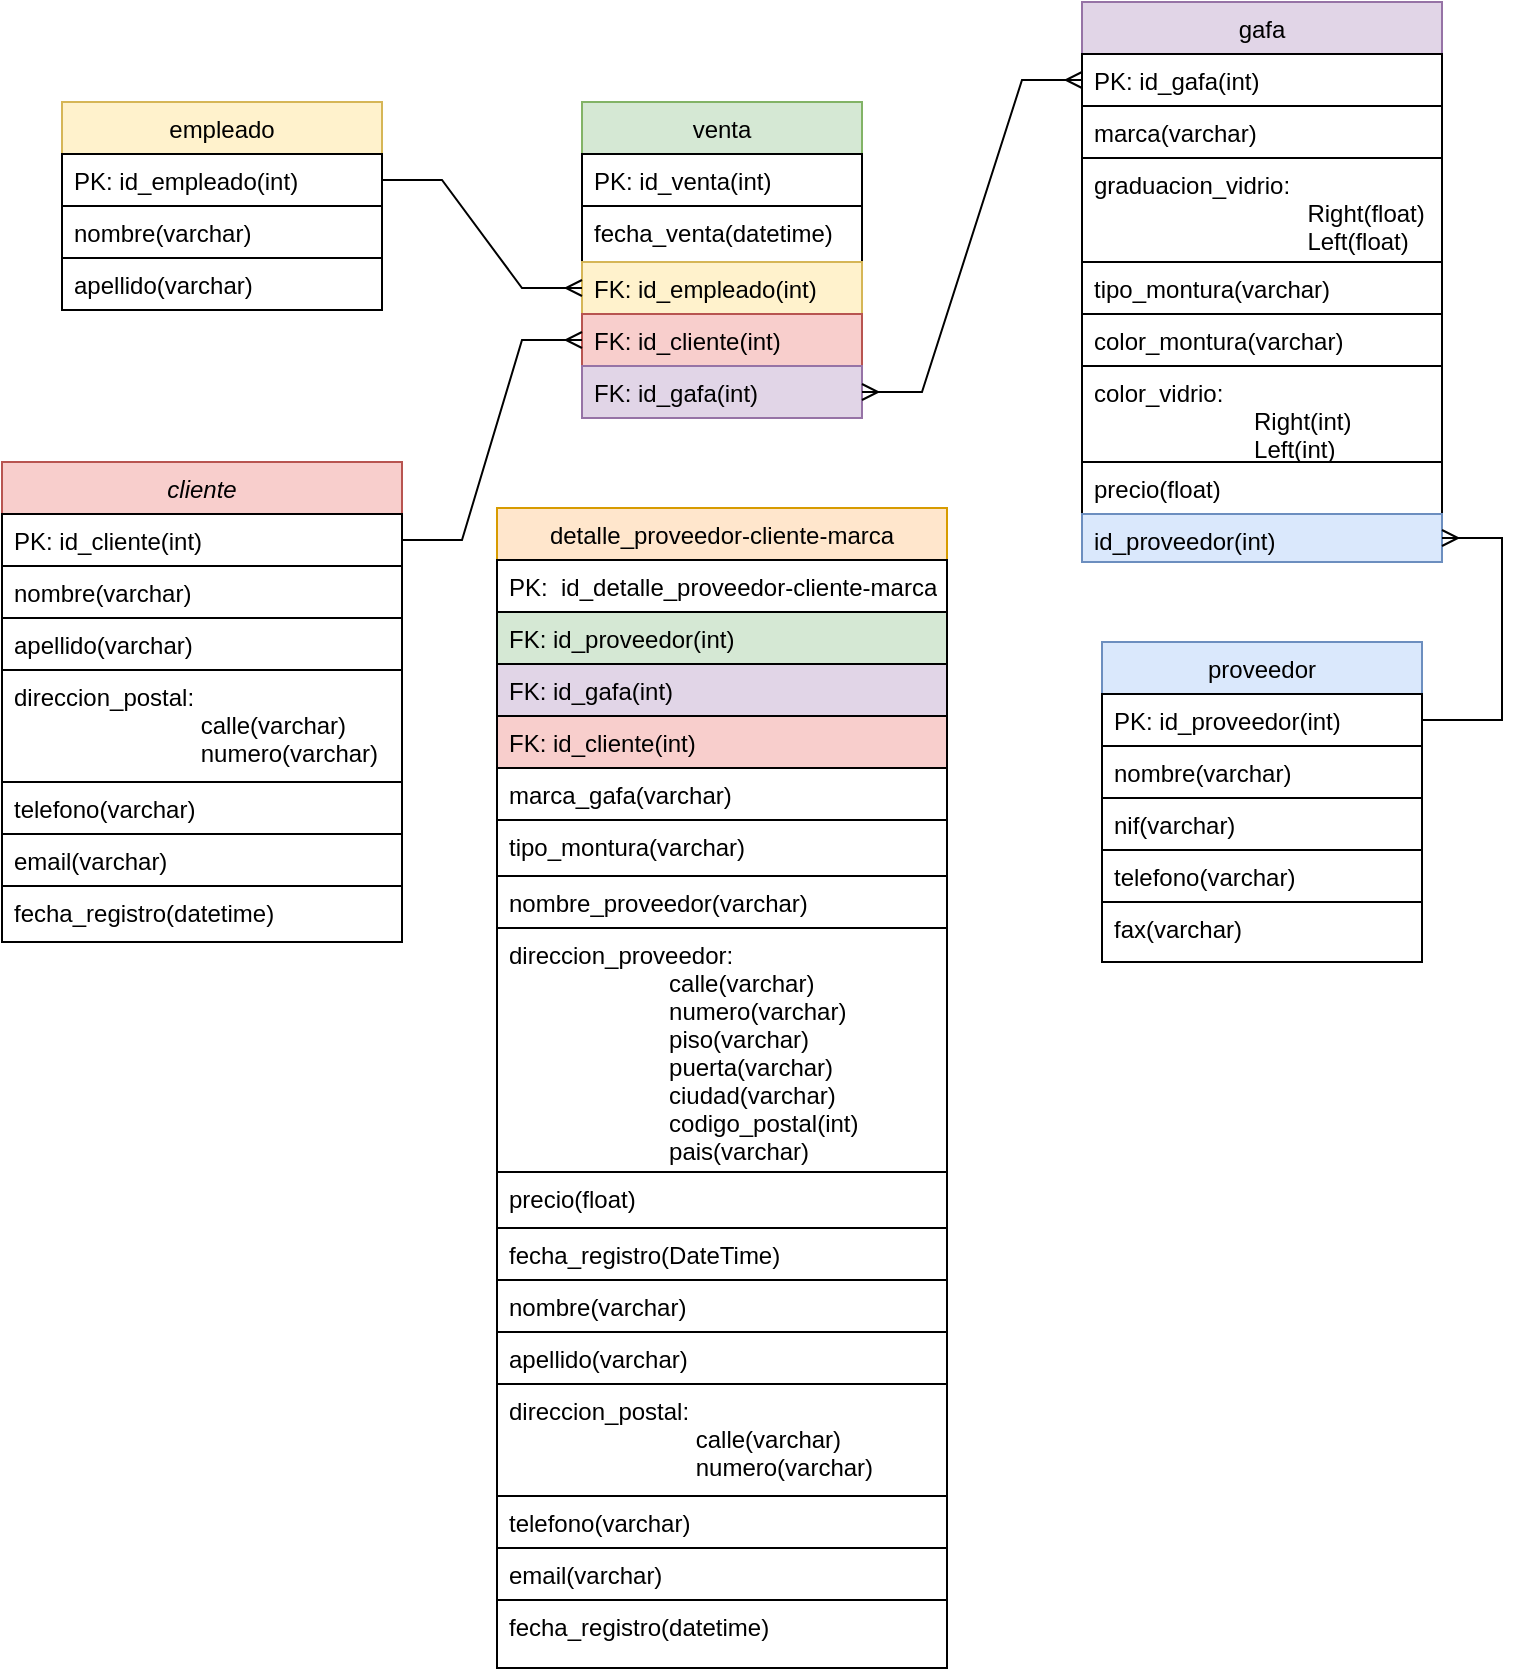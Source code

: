 <mxfile version="23.0.1" type="device">
  <diagram id="C5RBs43oDa-KdzZeNtuy" name="Page-1">
    <mxGraphModel dx="835" dy="684" grid="1" gridSize="10" guides="1" tooltips="1" connect="1" arrows="1" fold="1" page="1" pageScale="1" pageWidth="827" pageHeight="1169" math="0" shadow="0">
      <root>
        <mxCell id="WIyWlLk6GJQsqaUBKTNV-0" />
        <mxCell id="WIyWlLk6GJQsqaUBKTNV-1" parent="WIyWlLk6GJQsqaUBKTNV-0" />
        <mxCell id="zkfFHV4jXpPFQw0GAbJ--0" value="cliente" style="swimlane;fontStyle=2;align=center;verticalAlign=top;childLayout=stackLayout;horizontal=1;startSize=26;horizontalStack=0;resizeParent=1;resizeLast=0;collapsible=1;marginBottom=0;rounded=0;shadow=0;strokeWidth=1;fillColor=#f8cecc;strokeColor=#b85450;" parent="WIyWlLk6GJQsqaUBKTNV-1" vertex="1">
          <mxGeometry x="10" y="290" width="200" height="240" as="geometry">
            <mxRectangle x="230" y="140" width="160" height="26" as="alternateBounds" />
          </mxGeometry>
        </mxCell>
        <mxCell id="zkfFHV4jXpPFQw0GAbJ--1" value="PK: id_cliente(int)" style="text;align=left;verticalAlign=top;spacingLeft=4;spacingRight=4;overflow=hidden;rotatable=0;points=[[0,0.5],[1,0.5]];portConstraint=eastwest;strokeColor=default;" parent="zkfFHV4jXpPFQw0GAbJ--0" vertex="1">
          <mxGeometry y="26" width="200" height="26" as="geometry" />
        </mxCell>
        <mxCell id="zkfFHV4jXpPFQw0GAbJ--2" value="nombre(varchar)" style="text;align=left;verticalAlign=top;spacingLeft=4;spacingRight=4;overflow=hidden;rotatable=0;points=[[0,0.5],[1,0.5]];portConstraint=eastwest;rounded=0;shadow=0;html=0;strokeColor=default;" parent="zkfFHV4jXpPFQw0GAbJ--0" vertex="1">
          <mxGeometry y="52" width="200" height="26" as="geometry" />
        </mxCell>
        <mxCell id="zkfFHV4jXpPFQw0GAbJ--3" value="apellido(varchar)" style="text;align=left;verticalAlign=top;spacingLeft=4;spacingRight=4;overflow=hidden;rotatable=0;points=[[0,0.5],[1,0.5]];portConstraint=eastwest;rounded=0;shadow=0;html=0;strokeColor=default;" parent="zkfFHV4jXpPFQw0GAbJ--0" vertex="1">
          <mxGeometry y="78" width="200" height="26" as="geometry" />
        </mxCell>
        <mxCell id="82wqBcHYUEcF36yQEHFn-0" value="direccion_postal:&#xa;                            calle(varchar)&#xa;                            numero(varchar)" style="text;align=left;verticalAlign=top;spacingLeft=4;spacingRight=4;overflow=hidden;rotatable=0;points=[[0,0.5],[1,0.5]];portConstraint=eastwest;rounded=0;shadow=0;html=0;strokeColor=default;" vertex="1" parent="zkfFHV4jXpPFQw0GAbJ--0">
          <mxGeometry y="104" width="200" height="56" as="geometry" />
        </mxCell>
        <mxCell id="82wqBcHYUEcF36yQEHFn-1" value="telefono(varchar)" style="text;align=left;verticalAlign=top;spacingLeft=4;spacingRight=4;overflow=hidden;rotatable=0;points=[[0,0.5],[1,0.5]];portConstraint=eastwest;rounded=0;shadow=0;html=0;strokeColor=default;" vertex="1" parent="zkfFHV4jXpPFQw0GAbJ--0">
          <mxGeometry y="160" width="200" height="26" as="geometry" />
        </mxCell>
        <mxCell id="82wqBcHYUEcF36yQEHFn-2" value="email(varchar)" style="text;align=left;verticalAlign=top;spacingLeft=4;spacingRight=4;overflow=hidden;rotatable=0;points=[[0,0.5],[1,0.5]];portConstraint=eastwest;rounded=0;shadow=0;html=0;strokeColor=default;" vertex="1" parent="zkfFHV4jXpPFQw0GAbJ--0">
          <mxGeometry y="186" width="200" height="26" as="geometry" />
        </mxCell>
        <mxCell id="82wqBcHYUEcF36yQEHFn-3" value="fecha_registro(datetime)" style="text;align=left;verticalAlign=top;spacingLeft=4;spacingRight=4;overflow=hidden;rotatable=0;points=[[0,0.5],[1,0.5]];portConstraint=eastwest;rounded=0;shadow=0;html=0;strokeColor=default;" vertex="1" parent="zkfFHV4jXpPFQw0GAbJ--0">
          <mxGeometry y="212" width="200" height="28" as="geometry" />
        </mxCell>
        <mxCell id="zkfFHV4jXpPFQw0GAbJ--17" value="empleado" style="swimlane;fontStyle=0;align=center;verticalAlign=top;childLayout=stackLayout;horizontal=1;startSize=26;horizontalStack=0;resizeParent=1;resizeLast=0;collapsible=1;marginBottom=0;rounded=0;shadow=0;strokeWidth=1;fillColor=#fff2cc;strokeColor=#d6b656;" parent="WIyWlLk6GJQsqaUBKTNV-1" vertex="1">
          <mxGeometry x="40" y="110" width="160" height="104" as="geometry">
            <mxRectangle x="550" y="140" width="160" height="26" as="alternateBounds" />
          </mxGeometry>
        </mxCell>
        <mxCell id="zkfFHV4jXpPFQw0GAbJ--18" value="PK: id_empleado(int)" style="text;align=left;verticalAlign=top;spacingLeft=4;spacingRight=4;overflow=hidden;rotatable=0;points=[[0,0.5],[1,0.5]];portConstraint=eastwest;strokeColor=default;" parent="zkfFHV4jXpPFQw0GAbJ--17" vertex="1">
          <mxGeometry y="26" width="160" height="26" as="geometry" />
        </mxCell>
        <mxCell id="zkfFHV4jXpPFQw0GAbJ--19" value="nombre(varchar)" style="text;align=left;verticalAlign=top;spacingLeft=4;spacingRight=4;overflow=hidden;rotatable=0;points=[[0,0.5],[1,0.5]];portConstraint=eastwest;rounded=0;shadow=0;html=0;strokeColor=default;" parent="zkfFHV4jXpPFQw0GAbJ--17" vertex="1">
          <mxGeometry y="52" width="160" height="26" as="geometry" />
        </mxCell>
        <mxCell id="zkfFHV4jXpPFQw0GAbJ--20" value="apellido(varchar)" style="text;align=left;verticalAlign=top;spacingLeft=4;spacingRight=4;overflow=hidden;rotatable=0;points=[[0,0.5],[1,0.5]];portConstraint=eastwest;rounded=0;shadow=0;html=0;strokeColor=default;" parent="zkfFHV4jXpPFQw0GAbJ--17" vertex="1">
          <mxGeometry y="78" width="160" height="26" as="geometry" />
        </mxCell>
        <mxCell id="82wqBcHYUEcF36yQEHFn-4" value="gafa" style="swimlane;fontStyle=0;align=center;verticalAlign=top;childLayout=stackLayout;horizontal=1;startSize=26;horizontalStack=0;resizeParent=1;resizeLast=0;collapsible=1;marginBottom=0;rounded=0;shadow=0;strokeWidth=1;fillColor=#e1d5e7;strokeColor=#9673a6;" vertex="1" parent="WIyWlLk6GJQsqaUBKTNV-1">
          <mxGeometry x="550" y="60" width="180" height="280" as="geometry">
            <mxRectangle x="550" y="140" width="160" height="26" as="alternateBounds" />
          </mxGeometry>
        </mxCell>
        <mxCell id="82wqBcHYUEcF36yQEHFn-5" value="PK: id_gafa(int)" style="text;align=left;verticalAlign=top;spacingLeft=4;spacingRight=4;overflow=hidden;rotatable=0;points=[[0,0.5],[1,0.5]];portConstraint=eastwest;strokeColor=default;" vertex="1" parent="82wqBcHYUEcF36yQEHFn-4">
          <mxGeometry y="26" width="180" height="26" as="geometry" />
        </mxCell>
        <mxCell id="82wqBcHYUEcF36yQEHFn-6" value="marca(varchar)" style="text;align=left;verticalAlign=top;spacingLeft=4;spacingRight=4;overflow=hidden;rotatable=0;points=[[0,0.5],[1,0.5]];portConstraint=eastwest;rounded=0;shadow=0;html=0;strokeColor=default;" vertex="1" parent="82wqBcHYUEcF36yQEHFn-4">
          <mxGeometry y="52" width="180" height="26" as="geometry" />
        </mxCell>
        <mxCell id="82wqBcHYUEcF36yQEHFn-7" value="graduacion_vidrio: &#xa;                                Right(float)&#xa;                                Left(float)" style="text;align=left;verticalAlign=top;spacingLeft=4;spacingRight=4;overflow=hidden;rotatable=0;points=[[0,0.5],[1,0.5]];portConstraint=eastwest;rounded=0;shadow=0;html=0;strokeColor=default;" vertex="1" parent="82wqBcHYUEcF36yQEHFn-4">
          <mxGeometry y="78" width="180" height="52" as="geometry" />
        </mxCell>
        <mxCell id="82wqBcHYUEcF36yQEHFn-8" value="tipo_montura(varchar)&#xa; " style="text;align=left;verticalAlign=top;spacingLeft=4;spacingRight=4;overflow=hidden;rotatable=0;points=[[0,0.5],[1,0.5]];portConstraint=eastwest;rounded=0;shadow=0;html=0;strokeColor=default;" vertex="1" parent="82wqBcHYUEcF36yQEHFn-4">
          <mxGeometry y="130" width="180" height="26" as="geometry" />
        </mxCell>
        <mxCell id="82wqBcHYUEcF36yQEHFn-9" value="color_montura(varchar)" style="text;align=left;verticalAlign=top;spacingLeft=4;spacingRight=4;overflow=hidden;rotatable=0;points=[[0,0.5],[1,0.5]];portConstraint=eastwest;rounded=0;shadow=0;html=0;strokeColor=default;" vertex="1" parent="82wqBcHYUEcF36yQEHFn-4">
          <mxGeometry y="156" width="180" height="26" as="geometry" />
        </mxCell>
        <mxCell id="82wqBcHYUEcF36yQEHFn-11" value="color_vidrio:&#xa;                        Right(int)&#xa;                        Left(int)" style="text;align=left;verticalAlign=top;spacingLeft=4;spacingRight=4;overflow=hidden;rotatable=0;points=[[0,0.5],[1,0.5]];portConstraint=eastwest;strokeColor=default;" vertex="1" parent="82wqBcHYUEcF36yQEHFn-4">
          <mxGeometry y="182" width="180" height="48" as="geometry" />
        </mxCell>
        <mxCell id="82wqBcHYUEcF36yQEHFn-12" value="precio(float)" style="text;align=left;verticalAlign=top;spacingLeft=4;spacingRight=4;overflow=hidden;rotatable=0;points=[[0,0.5],[1,0.5]];portConstraint=eastwest;strokeColor=default;" vertex="1" parent="82wqBcHYUEcF36yQEHFn-4">
          <mxGeometry y="230" width="180" height="26" as="geometry" />
        </mxCell>
        <mxCell id="82wqBcHYUEcF36yQEHFn-13" value="id_proveedor(int)" style="text;align=left;verticalAlign=top;spacingLeft=4;spacingRight=4;overflow=hidden;rotatable=0;points=[[0,0.5],[1,0.5]];portConstraint=eastwest;fillColor=#dae8fc;strokeColor=#6c8ebf;" vertex="1" parent="82wqBcHYUEcF36yQEHFn-4">
          <mxGeometry y="256" width="180" height="24" as="geometry" />
        </mxCell>
        <mxCell id="82wqBcHYUEcF36yQEHFn-15" value="proveedor" style="swimlane;fontStyle=0;align=center;verticalAlign=top;childLayout=stackLayout;horizontal=1;startSize=26;horizontalStack=0;resizeParent=1;resizeLast=0;collapsible=1;marginBottom=0;rounded=0;shadow=0;strokeWidth=1;fillColor=#dae8fc;strokeColor=#6c8ebf;" vertex="1" parent="WIyWlLk6GJQsqaUBKTNV-1">
          <mxGeometry x="560" y="380" width="160" height="160" as="geometry">
            <mxRectangle x="550" y="140" width="160" height="26" as="alternateBounds" />
          </mxGeometry>
        </mxCell>
        <mxCell id="82wqBcHYUEcF36yQEHFn-16" value="PK: id_proveedor(int)" style="text;align=left;verticalAlign=top;spacingLeft=4;spacingRight=4;overflow=hidden;rotatable=0;points=[[0,0.5],[1,0.5]];portConstraint=eastwest;fillColor=none;strokeColor=default;" vertex="1" parent="82wqBcHYUEcF36yQEHFn-15">
          <mxGeometry y="26" width="160" height="26" as="geometry" />
        </mxCell>
        <mxCell id="82wqBcHYUEcF36yQEHFn-17" value="nombre(varchar)" style="text;align=left;verticalAlign=top;spacingLeft=4;spacingRight=4;overflow=hidden;rotatable=0;points=[[0,0.5],[1,0.5]];portConstraint=eastwest;rounded=0;shadow=0;html=0;strokeColor=default;" vertex="1" parent="82wqBcHYUEcF36yQEHFn-15">
          <mxGeometry y="52" width="160" height="26" as="geometry" />
        </mxCell>
        <mxCell id="82wqBcHYUEcF36yQEHFn-21" value="nif(varchar)" style="text;align=left;verticalAlign=top;spacingLeft=4;spacingRight=4;overflow=hidden;rotatable=0;points=[[0,0.5],[1,0.5]];portConstraint=eastwest;strokeColor=default;" vertex="1" parent="82wqBcHYUEcF36yQEHFn-15">
          <mxGeometry y="78" width="160" height="26" as="geometry" />
        </mxCell>
        <mxCell id="82wqBcHYUEcF36yQEHFn-19" value="telefono(varchar)" style="text;align=left;verticalAlign=top;spacingLeft=4;spacingRight=4;overflow=hidden;rotatable=0;points=[[0,0.5],[1,0.5]];portConstraint=eastwest;rounded=0;shadow=0;html=0;strokeColor=default;" vertex="1" parent="82wqBcHYUEcF36yQEHFn-15">
          <mxGeometry y="104" width="160" height="26" as="geometry" />
        </mxCell>
        <mxCell id="82wqBcHYUEcF36yQEHFn-20" value="fax(varchar)" style="text;align=left;verticalAlign=top;spacingLeft=4;spacingRight=4;overflow=hidden;rotatable=0;points=[[0,0.5],[1,0.5]];portConstraint=eastwest;rounded=0;shadow=0;html=0;strokeColor=default;" vertex="1" parent="82wqBcHYUEcF36yQEHFn-15">
          <mxGeometry y="130" width="160" height="30" as="geometry" />
        </mxCell>
        <mxCell id="82wqBcHYUEcF36yQEHFn-24" value="venta" style="swimlane;fontStyle=0;align=center;verticalAlign=top;childLayout=stackLayout;horizontal=1;startSize=26;horizontalStack=0;resizeParent=1;resizeLast=0;collapsible=1;marginBottom=0;rounded=0;shadow=0;strokeWidth=1;fillColor=#d5e8d4;strokeColor=#82b366;" vertex="1" parent="WIyWlLk6GJQsqaUBKTNV-1">
          <mxGeometry x="300" y="110" width="140" height="158" as="geometry">
            <mxRectangle x="550" y="140" width="160" height="26" as="alternateBounds" />
          </mxGeometry>
        </mxCell>
        <mxCell id="82wqBcHYUEcF36yQEHFn-25" value="PK: id_venta(int)" style="text;align=left;verticalAlign=top;spacingLeft=4;spacingRight=4;overflow=hidden;rotatable=0;points=[[0,0.5],[1,0.5]];portConstraint=eastwest;fillColor=none;strokeColor=default;" vertex="1" parent="82wqBcHYUEcF36yQEHFn-24">
          <mxGeometry y="26" width="140" height="26" as="geometry" />
        </mxCell>
        <mxCell id="82wqBcHYUEcF36yQEHFn-30" value="fecha_venta(datetime)" style="text;align=left;verticalAlign=top;spacingLeft=4;spacingRight=4;overflow=hidden;rotatable=0;points=[[0,0.5],[1,0.5]];portConstraint=eastwest;rounded=0;shadow=0;html=0;strokeColor=default;" vertex="1" parent="82wqBcHYUEcF36yQEHFn-24">
          <mxGeometry y="52" width="140" height="28" as="geometry" />
        </mxCell>
        <mxCell id="82wqBcHYUEcF36yQEHFn-29" value="FK: id_empleado(int)" style="text;align=left;verticalAlign=top;spacingLeft=4;spacingRight=4;overflow=hidden;rotatable=0;points=[[0,0.5],[1,0.5]];portConstraint=eastwest;rounded=0;shadow=0;html=0;strokeColor=#d6b656;fillColor=#fff2cc;" vertex="1" parent="82wqBcHYUEcF36yQEHFn-24">
          <mxGeometry y="80" width="140" height="26" as="geometry" />
        </mxCell>
        <mxCell id="82wqBcHYUEcF36yQEHFn-26" value="FK: id_cliente(int)" style="text;align=left;verticalAlign=top;spacingLeft=4;spacingRight=4;overflow=hidden;rotatable=0;points=[[0,0.5],[1,0.5]];portConstraint=eastwest;rounded=0;shadow=0;html=0;strokeColor=#b85450;fillColor=#f8cecc;" vertex="1" parent="82wqBcHYUEcF36yQEHFn-24">
          <mxGeometry y="106" width="140" height="26" as="geometry" />
        </mxCell>
        <mxCell id="82wqBcHYUEcF36yQEHFn-28" value="FK: id_gafa(int)" style="text;align=left;verticalAlign=top;spacingLeft=4;spacingRight=4;overflow=hidden;rotatable=0;points=[[0,0.5],[1,0.5]];portConstraint=eastwest;strokeColor=#9673a6;fillColor=#e1d5e7;" vertex="1" parent="82wqBcHYUEcF36yQEHFn-24">
          <mxGeometry y="132" width="140" height="26" as="geometry" />
        </mxCell>
        <mxCell id="82wqBcHYUEcF36yQEHFn-31" value="detalle_proveedor-cliente-marca" style="swimlane;fontStyle=0;align=center;verticalAlign=top;childLayout=stackLayout;horizontal=1;startSize=26;horizontalStack=0;resizeParent=1;resizeLast=0;collapsible=1;marginBottom=0;rounded=0;shadow=0;strokeWidth=1;fillColor=#ffe6cc;strokeColor=#d79b00;" vertex="1" parent="WIyWlLk6GJQsqaUBKTNV-1">
          <mxGeometry x="257.5" y="313" width="225" height="580" as="geometry">
            <mxRectangle x="550" y="140" width="160" height="26" as="alternateBounds" />
          </mxGeometry>
        </mxCell>
        <mxCell id="82wqBcHYUEcF36yQEHFn-68" value="PK:  id_detalle_proveedor-cliente-marca" style="text;align=left;verticalAlign=top;spacingLeft=4;spacingRight=4;overflow=hidden;rotatable=0;points=[[0,0.5],[1,0.5]];portConstraint=eastwest;fillColor=none;strokeColor=default;" vertex="1" parent="82wqBcHYUEcF36yQEHFn-31">
          <mxGeometry y="26" width="225" height="26" as="geometry" />
        </mxCell>
        <mxCell id="82wqBcHYUEcF36yQEHFn-65" value="FK: id_proveedor(int)" style="text;align=left;verticalAlign=top;spacingLeft=4;spacingRight=4;overflow=hidden;rotatable=0;points=[[0,0.5],[1,0.5]];portConstraint=eastwest;fillColor=#d5e8d4;strokeColor=#000000;" vertex="1" parent="82wqBcHYUEcF36yQEHFn-31">
          <mxGeometry y="52" width="225" height="26" as="geometry" />
        </mxCell>
        <mxCell id="82wqBcHYUEcF36yQEHFn-43" value="FK: id_gafa(int)" style="text;align=left;verticalAlign=top;spacingLeft=4;spacingRight=4;overflow=hidden;rotatable=0;points=[[0,0.5],[1,0.5]];portConstraint=eastwest;strokeColor=#000000;fillColor=#e1d5e7;" vertex="1" parent="82wqBcHYUEcF36yQEHFn-31">
          <mxGeometry y="78" width="225" height="26" as="geometry" />
        </mxCell>
        <mxCell id="82wqBcHYUEcF36yQEHFn-42" value="FK: id_cliente(int)" style="text;align=left;verticalAlign=top;spacingLeft=4;spacingRight=4;overflow=hidden;rotatable=0;points=[[0,0.5],[1,0.5]];portConstraint=eastwest;rounded=0;shadow=0;html=0;strokeColor=#000000;fillColor=#f8cecc;" vertex="1" parent="82wqBcHYUEcF36yQEHFn-31">
          <mxGeometry y="104" width="225" height="26" as="geometry" />
        </mxCell>
        <mxCell id="82wqBcHYUEcF36yQEHFn-32" value="marca_gafa(varchar)" style="text;align=left;verticalAlign=top;spacingLeft=4;spacingRight=4;overflow=hidden;rotatable=0;points=[[0,0.5],[1,0.5]];portConstraint=eastwest;fillColor=none;strokeColor=default;" vertex="1" parent="82wqBcHYUEcF36yQEHFn-31">
          <mxGeometry y="130" width="225" height="26" as="geometry" />
        </mxCell>
        <mxCell id="82wqBcHYUEcF36yQEHFn-33" value="tipo_montura(varchar)" style="text;align=left;verticalAlign=top;spacingLeft=4;spacingRight=4;overflow=hidden;rotatable=0;points=[[0,0.5],[1,0.5]];portConstraint=eastwest;rounded=0;shadow=0;html=0;strokeColor=default;" vertex="1" parent="82wqBcHYUEcF36yQEHFn-31">
          <mxGeometry y="156" width="225" height="28" as="geometry" />
        </mxCell>
        <mxCell id="82wqBcHYUEcF36yQEHFn-35" value="nombre_proveedor(varchar)" style="text;align=left;verticalAlign=top;spacingLeft=4;spacingRight=4;overflow=hidden;rotatable=0;points=[[0,0.5],[1,0.5]];portConstraint=eastwest;strokeColor=default;" vertex="1" parent="82wqBcHYUEcF36yQEHFn-31">
          <mxGeometry y="184" width="225" height="26" as="geometry" />
        </mxCell>
        <mxCell id="82wqBcHYUEcF36yQEHFn-18" value="direccion_proveedor:&#xa;                        calle(varchar)&#xa;                        numero(varchar)&#xa;                        piso(varchar)                &#xa;                        puerta(varchar)&#xa;                        ciudad(varchar)&#xa;                        codigo_postal(int)                &#xa;                        pais(varchar)" style="text;align=left;verticalAlign=top;spacingLeft=4;spacingRight=4;overflow=hidden;rotatable=0;points=[[0,0.5],[1,0.5]];portConstraint=eastwest;rounded=0;shadow=0;html=0;strokeColor=default;" vertex="1" parent="82wqBcHYUEcF36yQEHFn-31">
          <mxGeometry y="210" width="225" height="122" as="geometry" />
        </mxCell>
        <mxCell id="82wqBcHYUEcF36yQEHFn-41" value="precio(float)" style="text;align=left;verticalAlign=top;spacingLeft=4;spacingRight=4;overflow=hidden;rotatable=0;points=[[0,0.5],[1,0.5]];portConstraint=eastwest;rounded=0;shadow=0;html=0;strokeColor=default;" vertex="1" parent="82wqBcHYUEcF36yQEHFn-31">
          <mxGeometry y="332" width="225" height="28" as="geometry" />
        </mxCell>
        <mxCell id="82wqBcHYUEcF36yQEHFn-36" value="fecha_registro(DateTime)" style="text;align=left;verticalAlign=top;spacingLeft=4;spacingRight=4;overflow=hidden;rotatable=0;points=[[0,0.5],[1,0.5]];portConstraint=eastwest;rounded=0;shadow=0;html=0;strokeColor=default;" vertex="1" parent="82wqBcHYUEcF36yQEHFn-31">
          <mxGeometry y="360" width="225" height="26" as="geometry" />
        </mxCell>
        <mxCell id="82wqBcHYUEcF36yQEHFn-71" value="nombre(varchar)" style="text;align=left;verticalAlign=top;spacingLeft=4;spacingRight=4;overflow=hidden;rotatable=0;points=[[0,0.5],[1,0.5]];portConstraint=eastwest;rounded=0;shadow=0;html=0;strokeColor=default;" vertex="1" parent="82wqBcHYUEcF36yQEHFn-31">
          <mxGeometry y="386" width="225" height="26" as="geometry" />
        </mxCell>
        <mxCell id="82wqBcHYUEcF36yQEHFn-72" value="apellido(varchar)" style="text;align=left;verticalAlign=top;spacingLeft=4;spacingRight=4;overflow=hidden;rotatable=0;points=[[0,0.5],[1,0.5]];portConstraint=eastwest;rounded=0;shadow=0;html=0;strokeColor=default;" vertex="1" parent="82wqBcHYUEcF36yQEHFn-31">
          <mxGeometry y="412" width="225" height="26" as="geometry" />
        </mxCell>
        <mxCell id="82wqBcHYUEcF36yQEHFn-73" value="direccion_postal:&#xa;                            calle(varchar)&#xa;                            numero(varchar)" style="text;align=left;verticalAlign=top;spacingLeft=4;spacingRight=4;overflow=hidden;rotatable=0;points=[[0,0.5],[1,0.5]];portConstraint=eastwest;rounded=0;shadow=0;html=0;strokeColor=default;" vertex="1" parent="82wqBcHYUEcF36yQEHFn-31">
          <mxGeometry y="438" width="225" height="56" as="geometry" />
        </mxCell>
        <mxCell id="82wqBcHYUEcF36yQEHFn-74" value="telefono(varchar)" style="text;align=left;verticalAlign=top;spacingLeft=4;spacingRight=4;overflow=hidden;rotatable=0;points=[[0,0.5],[1,0.5]];portConstraint=eastwest;rounded=0;shadow=0;html=0;strokeColor=default;" vertex="1" parent="82wqBcHYUEcF36yQEHFn-31">
          <mxGeometry y="494" width="225" height="26" as="geometry" />
        </mxCell>
        <mxCell id="82wqBcHYUEcF36yQEHFn-75" value="email(varchar)" style="text;align=left;verticalAlign=top;spacingLeft=4;spacingRight=4;overflow=hidden;rotatable=0;points=[[0,0.5],[1,0.5]];portConstraint=eastwest;rounded=0;shadow=0;html=0;strokeColor=default;" vertex="1" parent="82wqBcHYUEcF36yQEHFn-31">
          <mxGeometry y="520" width="225" height="26" as="geometry" />
        </mxCell>
        <mxCell id="82wqBcHYUEcF36yQEHFn-76" value="fecha_registro(datetime)" style="text;align=left;verticalAlign=top;spacingLeft=4;spacingRight=4;overflow=hidden;rotatable=0;points=[[0,0.5],[1,0.5]];portConstraint=eastwest;rounded=0;shadow=0;html=0;strokeColor=default;" vertex="1" parent="82wqBcHYUEcF36yQEHFn-31">
          <mxGeometry y="546" width="225" height="34" as="geometry" />
        </mxCell>
        <mxCell id="82wqBcHYUEcF36yQEHFn-63" value="" style="edgeStyle=entityRelationEdgeStyle;fontSize=12;html=1;endArrow=ERmany;rounded=0;exitX=1;exitY=0.5;exitDx=0;exitDy=0;" edge="1" parent="WIyWlLk6GJQsqaUBKTNV-1" source="82wqBcHYUEcF36yQEHFn-16" target="82wqBcHYUEcF36yQEHFn-13">
          <mxGeometry width="100" height="100" relative="1" as="geometry">
            <mxPoint x="480" y="460" as="sourcePoint" />
            <mxPoint x="580" y="360" as="targetPoint" />
            <Array as="points">
              <mxPoint x="480" y="370" />
              <mxPoint x="520" y="390" />
            </Array>
          </mxGeometry>
        </mxCell>
        <mxCell id="82wqBcHYUEcF36yQEHFn-64" value="" style="edgeStyle=entityRelationEdgeStyle;fontSize=12;html=1;endArrow=ERmany;rounded=0;exitX=1;exitY=0.5;exitDx=0;exitDy=0;entryX=0;entryY=0.5;entryDx=0;entryDy=0;" edge="1" parent="WIyWlLk6GJQsqaUBKTNV-1" source="zkfFHV4jXpPFQw0GAbJ--18" target="82wqBcHYUEcF36yQEHFn-29">
          <mxGeometry width="100" height="100" relative="1" as="geometry">
            <mxPoint x="220" y="180" as="sourcePoint" />
            <mxPoint x="320" y="80" as="targetPoint" />
          </mxGeometry>
        </mxCell>
        <mxCell id="82wqBcHYUEcF36yQEHFn-66" value="" style="edgeStyle=entityRelationEdgeStyle;fontSize=12;html=1;endArrow=ERmany;rounded=0;exitX=1;exitY=0.5;exitDx=0;exitDy=0;entryX=0;entryY=0.5;entryDx=0;entryDy=0;" edge="1" parent="WIyWlLk6GJQsqaUBKTNV-1" source="zkfFHV4jXpPFQw0GAbJ--1" target="82wqBcHYUEcF36yQEHFn-26">
          <mxGeometry width="100" height="100" relative="1" as="geometry">
            <mxPoint x="370" y="410" as="sourcePoint" />
            <mxPoint x="470" y="310" as="targetPoint" />
          </mxGeometry>
        </mxCell>
        <mxCell id="82wqBcHYUEcF36yQEHFn-67" value="" style="edgeStyle=entityRelationEdgeStyle;fontSize=12;html=1;endArrow=ERmany;startArrow=ERmany;rounded=0;exitX=1;exitY=0.5;exitDx=0;exitDy=0;entryX=0;entryY=0.5;entryDx=0;entryDy=0;" edge="1" parent="WIyWlLk6GJQsqaUBKTNV-1" source="82wqBcHYUEcF36yQEHFn-28" target="82wqBcHYUEcF36yQEHFn-5">
          <mxGeometry width="100" height="100" relative="1" as="geometry">
            <mxPoint x="370" y="350" as="sourcePoint" />
            <mxPoint x="470" y="250" as="targetPoint" />
          </mxGeometry>
        </mxCell>
      </root>
    </mxGraphModel>
  </diagram>
</mxfile>
